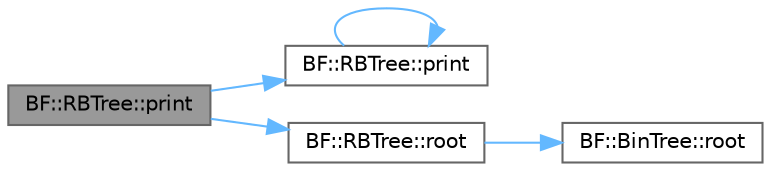 digraph "BF::RBTree::print"
{
 // LATEX_PDF_SIZE
  bgcolor="transparent";
  edge [fontname=Helvetica,fontsize=10,labelfontname=Helvetica,labelfontsize=10];
  node [fontname=Helvetica,fontsize=10,shape=box,height=0.2,width=0.4];
  rankdir="LR";
  Node1 [id="Node000001",label="BF::RBTree::print",height=0.2,width=0.4,color="gray40", fillcolor="grey60", style="filled", fontcolor="black",tooltip=" "];
  Node1 -> Node2 [id="edge1_Node000001_Node000002",color="steelblue1",style="solid",tooltip=" "];
  Node2 [id="Node000002",label="BF::RBTree::print",height=0.2,width=0.4,color="grey40", fillcolor="white", style="filled",URL="$da/d58/classBF_1_1RBTree.html#a8a689a2c0e814ad4aafe06e6e829590f",tooltip=" "];
  Node2 -> Node2 [id="edge2_Node000002_Node000002",color="steelblue1",style="solid",tooltip=" "];
  Node1 -> Node3 [id="edge3_Node000001_Node000003",color="steelblue1",style="solid",tooltip=" "];
  Node3 [id="Node000003",label="BF::RBTree::root",height=0.2,width=0.4,color="grey40", fillcolor="white", style="filled",URL="$da/d58/classBF_1_1RBTree.html#a9a097cbc6890b9b6a9ddd4b4673bf35e",tooltip=" "];
  Node3 -> Node4 [id="edge4_Node000003_Node000004",color="steelblue1",style="solid",tooltip=" "];
  Node4 [id="Node000004",label="BF::BinTree::root",height=0.2,width=0.4,color="grey40", fillcolor="white", style="filled",URL="$dc/d78/classBF_1_1BinTree.html#aa52144513109a2470b7c7517e3f6b8de",tooltip=" "];
}
